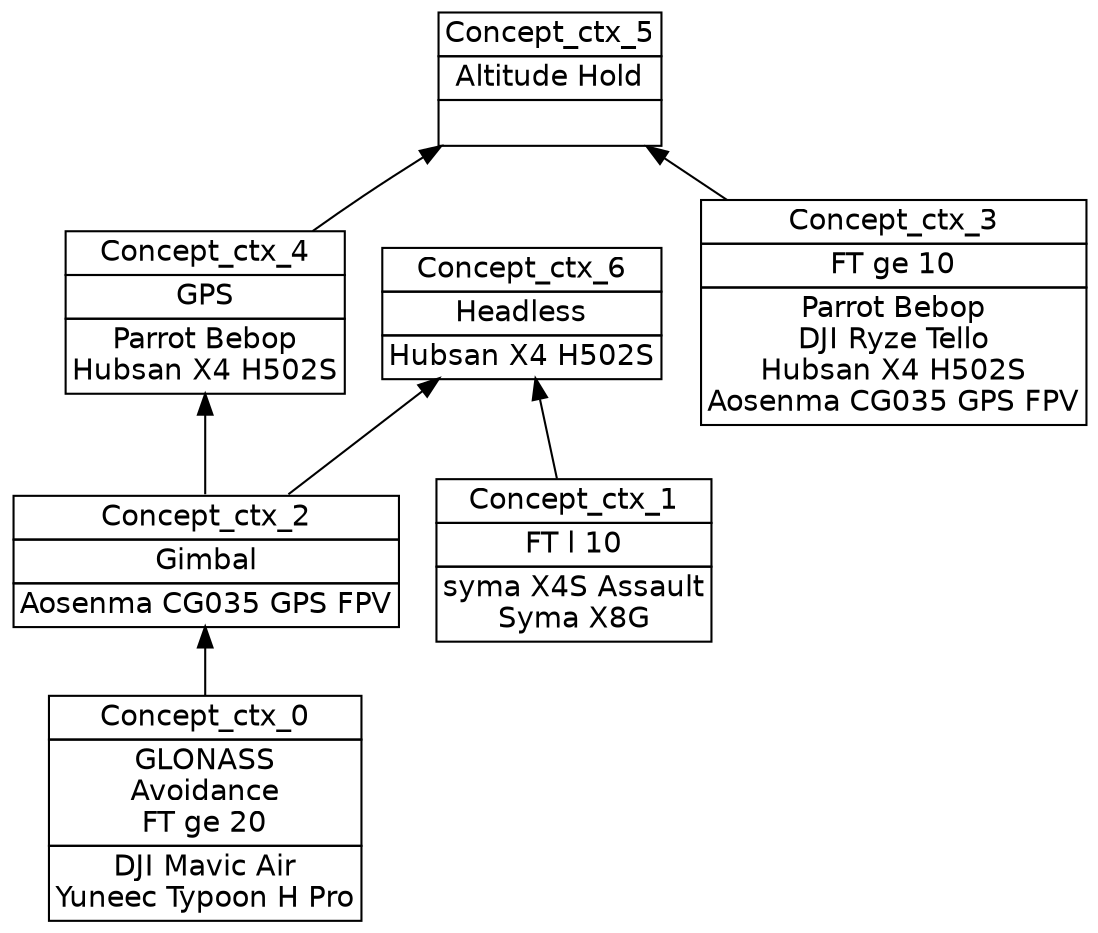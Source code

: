 digraph G { 
	rankdir=BT;
	margin=0;
	node [margin="0.03,0.03",fontname="DejaVu Sans"];
	ranksep=0.3;
	nodesep=0.2;
//graph[label="name:ctx,concept number:7,object number:8,attribute number:9"
2 [shape=none,label=<<table border="0" cellborder="1" cellspacing="0" port="p"><tr><td>Concept_ctx_0</td></tr><tr><td>GLONASS<br/>Avoidance<br/>FT ge 20<br/></td></tr><tr><td>DJI Mavic Air<br/>Yuneec Typoon H Pro<br/></td></tr></table>>];
5 [shape=none,label=<<table border="0" cellborder="1" cellspacing="0" port="p"><tr><td>Concept_ctx_1</td></tr><tr><td>FT l 10<br/></td></tr><tr><td>syma X4S Assault<br/>Syma X8G<br/></td></tr></table>>];
0 [shape=none,label=<<table border="0" cellborder="1" cellspacing="0" port="p"><tr><td>Concept_ctx_2</td></tr><tr><td>Gimbal<br/></td></tr><tr><td>Aosenma CG035 GPS FPV<br/></td></tr></table>>];
6 [shape=none,label=<<table border="0" cellborder="1" cellspacing="0" port="p"><tr><td>Concept_ctx_3</td></tr><tr><td>FT ge 10<br/></td></tr><tr><td>Parrot Bebop<br/>DJI Ryze Tello<br/>Hubsan X4 H502S<br/>Aosenma CG035 GPS FPV<br/></td></tr></table>>];
1 [shape=none,label=<<table border="0" cellborder="1" cellspacing="0" port="p"><tr><td>Concept_ctx_4</td></tr><tr><td>GPS<br/></td></tr><tr><td>Parrot Bebop<br/>Hubsan X4 H502S<br/></td></tr></table>>];
3 [shape=none,label=<<table border="0" cellborder="1" cellspacing="0" port="p"><tr><td>Concept_ctx_6</td></tr><tr><td>Headless<br/></td></tr><tr><td>Hubsan X4 H502S<br/></td></tr></table>>];
4 [shape=none,label=<<table border="0" cellborder="1" cellspacing="0" port="p"><tr><td>Concept_ctx_5</td></tr><tr><td>Altitude Hold<br/></td></tr><tr><td><br/></td></tr></table>>];
	2:p -> 0:p
	0:p -> 1:p
	0:p -> 3:p
	5:p -> 3:p
	1:p -> 4:p
	6:p -> 4:p
}